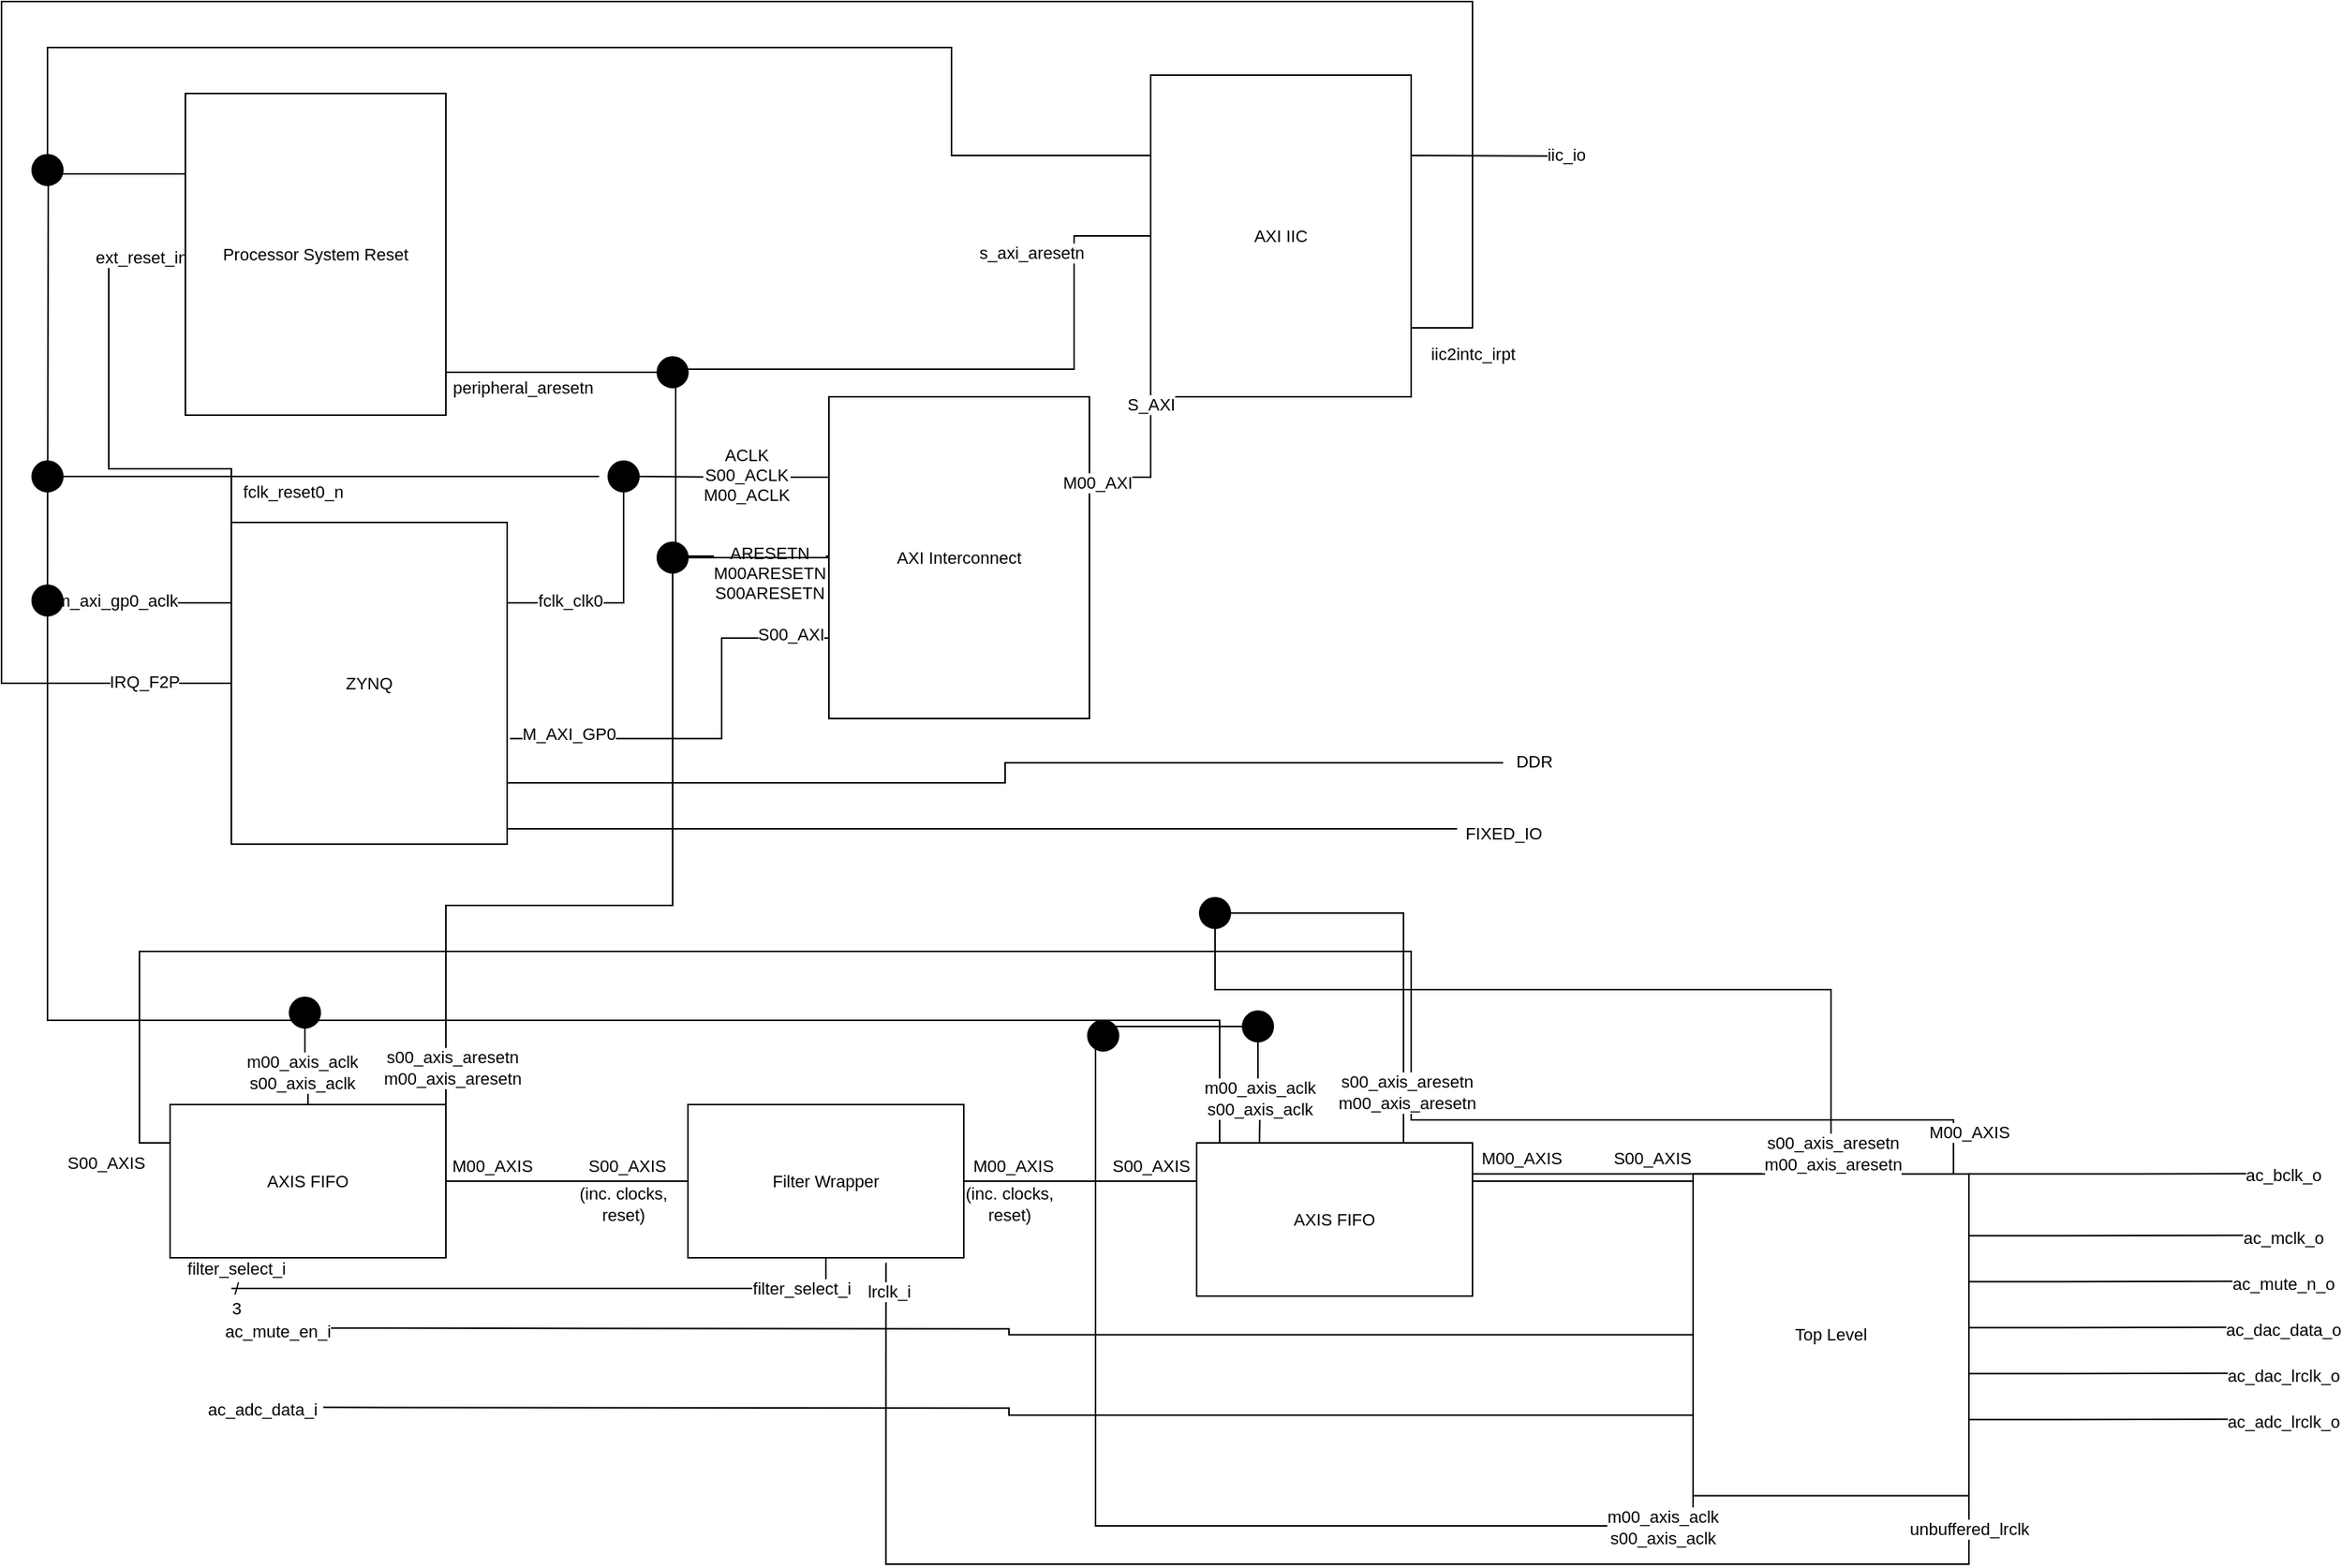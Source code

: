 <mxfile version="26.1.0">
  <diagram name="Page-1" id="bb5YoOR6-BmqvFo-CVhc">
    <mxGraphModel dx="2074" dy="2256" grid="1" gridSize="10" guides="1" tooltips="1" connect="1" arrows="1" fold="1" page="1" pageScale="1" pageWidth="850" pageHeight="1100" math="0" shadow="0">
      <root>
        <mxCell id="0" />
        <mxCell id="1" parent="0" />
        <mxCell id="jg0jJUl-sCJbRn0LK_OT-199" style="edgeStyle=orthogonalEdgeStyle;shape=connector;rounded=0;orthogonalLoop=1;jettySize=auto;html=1;exitX=0;exitY=0.25;exitDx=0;exitDy=0;entryX=0.25;entryY=0;entryDx=0;entryDy=0;strokeColor=default;align=center;verticalAlign=middle;fontFamily=Helvetica;fontSize=11;fontColor=default;labelBackgroundColor=default;startFill=0;endArrow=none;" parent="1" source="jg0jJUl-sCJbRn0LK_OT-194" target="jg0jJUl-sCJbRn0LK_OT-198" edge="1">
          <mxGeometry relative="1" as="geometry">
            <Array as="points">
              <mxPoint x="80" y="383" />
              <mxPoint x="80" y="655" />
              <mxPoint x="845" y="655" />
            </Array>
          </mxGeometry>
        </mxCell>
        <mxCell id="jg0jJUl-sCJbRn0LK_OT-206" value="m_axi_gp0_aclk" style="edgeLabel;html=1;align=center;verticalAlign=middle;resizable=0;points=[];fontFamily=Helvetica;fontSize=11;fontColor=default;labelBackgroundColor=default;" parent="jg0jJUl-sCJbRn0LK_OT-199" vertex="1" connectable="0">
          <mxGeometry x="-0.937" y="-3" relative="1" as="geometry">
            <mxPoint x="-24" y="1" as="offset" />
          </mxGeometry>
        </mxCell>
        <mxCell id="jg0jJUl-sCJbRn0LK_OT-210" style="edgeStyle=orthogonalEdgeStyle;shape=connector;rounded=0;orthogonalLoop=1;jettySize=auto;html=1;exitX=1;exitY=0.25;exitDx=0;exitDy=0;strokeColor=default;align=center;verticalAlign=middle;fontFamily=Helvetica;fontSize=11;fontColor=default;labelBackgroundColor=default;startFill=0;endArrow=none;entryX=0.5;entryY=1;entryDx=0;entryDy=0;" parent="1" source="jg0jJUl-sCJbRn0LK_OT-194" target="jg0jJUl-sCJbRn0LK_OT-211" edge="1">
          <mxGeometry relative="1" as="geometry">
            <mxPoint x="400" y="300" as="targetPoint" />
          </mxGeometry>
        </mxCell>
        <mxCell id="jg0jJUl-sCJbRn0LK_OT-214" value="fclk_clk0" style="edgeLabel;html=1;align=center;verticalAlign=middle;resizable=0;points=[];fontFamily=Helvetica;fontSize=11;fontColor=default;labelBackgroundColor=default;" parent="jg0jJUl-sCJbRn0LK_OT-210" vertex="1" connectable="0">
          <mxGeometry x="-0.765" y="-1" relative="1" as="geometry">
            <mxPoint x="23" y="-3" as="offset" />
          </mxGeometry>
        </mxCell>
        <mxCell id="jg0jJUl-sCJbRn0LK_OT-215" style="edgeStyle=orthogonalEdgeStyle;shape=connector;rounded=0;orthogonalLoop=1;jettySize=auto;html=1;exitX=1;exitY=0.5;exitDx=0;exitDy=0;entryX=0;entryY=0.5;entryDx=0;entryDy=0;strokeColor=default;align=center;verticalAlign=middle;fontFamily=Helvetica;fontSize=11;fontColor=default;labelBackgroundColor=default;startFill=0;endArrow=none;" parent="1" source="jg0jJUl-sCJbRn0LK_OT-217" target="jg0jJUl-sCJbRn0LK_OT-195" edge="1">
          <mxGeometry relative="1" as="geometry">
            <Array as="points">
              <mxPoint x="490" y="353" />
              <mxPoint x="590" y="352" />
            </Array>
          </mxGeometry>
        </mxCell>
        <mxCell id="jg0jJUl-sCJbRn0LK_OT-249" value="ARESETN&lt;div&gt;M00ARESETN&lt;/div&gt;&lt;div&gt;S00ARESETN&lt;/div&gt;" style="edgeLabel;html=1;align=center;verticalAlign=middle;resizable=0;points=[];fontFamily=Helvetica;fontSize=11;fontColor=default;labelBackgroundColor=default;" parent="jg0jJUl-sCJbRn0LK_OT-215" vertex="1" connectable="0">
          <mxGeometry x="0.733" y="-6" relative="1" as="geometry">
            <mxPoint x="-26" y="5" as="offset" />
          </mxGeometry>
        </mxCell>
        <mxCell id="jg0jJUl-sCJbRn0LK_OT-226" style="edgeStyle=orthogonalEdgeStyle;shape=connector;rounded=0;orthogonalLoop=1;jettySize=auto;html=1;exitX=1;exitY=0.75;exitDx=0;exitDy=0;strokeColor=default;align=center;verticalAlign=middle;fontFamily=Helvetica;fontSize=11;fontColor=default;labelBackgroundColor=default;startFill=0;endArrow=none;" parent="1" source="jg0jJUl-sCJbRn0LK_OT-194" edge="1">
          <mxGeometry relative="1" as="geometry">
            <mxPoint x="1030" y="486.857" as="targetPoint" />
            <Array as="points">
              <mxPoint x="380" y="500" />
              <mxPoint x="705" y="500" />
              <mxPoint x="705" y="487" />
            </Array>
          </mxGeometry>
        </mxCell>
        <mxCell id="jg0jJUl-sCJbRn0LK_OT-227" value="DDR" style="edgeLabel;html=1;align=center;verticalAlign=middle;resizable=0;points=[];fontFamily=Helvetica;fontSize=11;fontColor=default;labelBackgroundColor=default;" parent="jg0jJUl-sCJbRn0LK_OT-226" vertex="1" connectable="0">
          <mxGeometry x="0.953" y="1" relative="1" as="geometry">
            <mxPoint x="36" as="offset" />
          </mxGeometry>
        </mxCell>
        <mxCell id="jg0jJUl-sCJbRn0LK_OT-229" style="edgeStyle=orthogonalEdgeStyle;shape=connector;rounded=0;orthogonalLoop=1;jettySize=auto;html=1;exitX=1;exitY=1;exitDx=0;exitDy=0;strokeColor=default;align=center;verticalAlign=middle;fontFamily=Helvetica;fontSize=11;fontColor=default;labelBackgroundColor=default;startFill=0;endArrow=none;" parent="1" edge="1">
          <mxGeometry relative="1" as="geometry">
            <mxPoint x="1000" y="530" as="targetPoint" />
            <Array as="points">
              <mxPoint x="380" y="530" />
            </Array>
            <mxPoint x="380" y="540" as="sourcePoint" />
          </mxGeometry>
        </mxCell>
        <mxCell id="jg0jJUl-sCJbRn0LK_OT-230" value="FIXED_IO" style="edgeLabel;html=1;align=center;verticalAlign=middle;resizable=0;points=[];fontFamily=Helvetica;fontSize=11;fontColor=default;labelBackgroundColor=default;" parent="jg0jJUl-sCJbRn0LK_OT-229" vertex="1" connectable="0">
          <mxGeometry x="0.969" y="-3" relative="1" as="geometry">
            <mxPoint x="40" as="offset" />
          </mxGeometry>
        </mxCell>
        <mxCell id="jg0jJUl-sCJbRn0LK_OT-257" style="edgeStyle=orthogonalEdgeStyle;shape=connector;rounded=0;orthogonalLoop=1;jettySize=auto;html=1;exitX=0;exitY=0;exitDx=0;exitDy=0;entryX=0;entryY=0.5;entryDx=0;entryDy=0;strokeColor=default;align=center;verticalAlign=middle;fontFamily=Helvetica;fontSize=11;fontColor=default;labelBackgroundColor=default;startFill=0;endArrow=none;" parent="1" source="jg0jJUl-sCJbRn0LK_OT-194" target="jg0jJUl-sCJbRn0LK_OT-196" edge="1">
          <mxGeometry relative="1" as="geometry">
            <Array as="points">
              <mxPoint x="200" y="295" />
              <mxPoint x="120" y="295" />
              <mxPoint x="120" y="155" />
            </Array>
          </mxGeometry>
        </mxCell>
        <mxCell id="jg0jJUl-sCJbRn0LK_OT-258" value="ext_reset_in" style="edgeLabel;html=1;align=center;verticalAlign=middle;resizable=0;points=[];fontFamily=Helvetica;fontSize=11;fontColor=default;labelBackgroundColor=default;" parent="jg0jJUl-sCJbRn0LK_OT-257" vertex="1" connectable="0">
          <mxGeometry x="0.805" y="-2" relative="1" as="geometry">
            <mxPoint as="offset" />
          </mxGeometry>
        </mxCell>
        <mxCell id="jg0jJUl-sCJbRn0LK_OT-194" value="ZYNQ" style="whiteSpace=wrap;html=1;fontFamily=Helvetica;fontSize=11;fontColor=default;labelBackgroundColor=default;" parent="1" vertex="1">
          <mxGeometry x="200" y="330" width="180" height="210" as="geometry" />
        </mxCell>
        <mxCell id="jg0jJUl-sCJbRn0LK_OT-201" style="edgeStyle=orthogonalEdgeStyle;shape=connector;rounded=0;orthogonalLoop=1;jettySize=auto;html=1;strokeColor=default;align=center;verticalAlign=middle;fontFamily=Helvetica;fontSize=11;fontColor=default;labelBackgroundColor=default;startFill=0;endArrow=none;" parent="1" edge="1">
          <mxGeometry relative="1" as="geometry">
            <mxPoint x="80" y="380" as="targetPoint" />
            <mxPoint x="440" y="300" as="sourcePoint" />
            <Array as="points">
              <mxPoint x="400" y="300" />
              <mxPoint x="80" y="300" />
            </Array>
          </mxGeometry>
        </mxCell>
        <mxCell id="jg0jJUl-sCJbRn0LK_OT-259" value="fclk_reset0_n" style="edgeLabel;html=1;align=center;verticalAlign=middle;resizable=0;points=[];fontFamily=Helvetica;fontSize=11;fontColor=default;labelBackgroundColor=default;" parent="jg0jJUl-sCJbRn0LK_OT-201" vertex="1" connectable="0">
          <mxGeometry x="0.077" y="7" relative="1" as="geometry">
            <mxPoint x="37" y="3" as="offset" />
          </mxGeometry>
        </mxCell>
        <mxCell id="jg0jJUl-sCJbRn0LK_OT-260" value="" style="edgeStyle=orthogonalEdgeStyle;shape=connector;rounded=0;orthogonalLoop=1;jettySize=auto;html=1;strokeColor=default;align=center;verticalAlign=middle;fontFamily=Helvetica;fontSize=11;fontColor=default;labelBackgroundColor=default;startFill=0;endArrow=none;" parent="1" source="jg0jJUl-sCJbRn0LK_OT-195" target="jg0jJUl-sCJbRn0LK_OT-217" edge="1">
          <mxGeometry relative="1" as="geometry" />
        </mxCell>
        <mxCell id="jg0jJUl-sCJbRn0LK_OT-195" value="AXI Interconnect" style="whiteSpace=wrap;html=1;fontFamily=Helvetica;fontSize=11;fontColor=default;labelBackgroundColor=default;" parent="1" vertex="1">
          <mxGeometry x="590" y="248" width="170" height="210" as="geometry" />
        </mxCell>
        <mxCell id="jg0jJUl-sCJbRn0LK_OT-200" style="edgeStyle=orthogonalEdgeStyle;shape=connector;rounded=0;orthogonalLoop=1;jettySize=auto;html=1;exitX=0;exitY=0.25;exitDx=0;exitDy=0;strokeColor=default;align=center;verticalAlign=middle;fontFamily=Helvetica;fontSize=11;fontColor=default;labelBackgroundColor=default;startFill=0;endArrow=none;" parent="1" source="jg0jJUl-sCJbRn0LK_OT-196" edge="1">
          <mxGeometry relative="1" as="geometry">
            <mxPoint x="80" y="380" as="targetPoint" />
          </mxGeometry>
        </mxCell>
        <mxCell id="jg0jJUl-sCJbRn0LK_OT-255" style="edgeStyle=orthogonalEdgeStyle;shape=connector;rounded=0;orthogonalLoop=1;jettySize=auto;html=1;exitX=1;exitY=1;exitDx=0;exitDy=0;entryX=0;entryY=0.5;entryDx=0;entryDy=0;strokeColor=default;align=center;verticalAlign=middle;fontFamily=Helvetica;fontSize=11;fontColor=default;labelBackgroundColor=default;startFill=0;endArrow=none;" parent="1" source="jg0jJUl-sCJbRn0LK_OT-196" target="jg0jJUl-sCJbRn0LK_OT-254" edge="1">
          <mxGeometry relative="1" as="geometry">
            <Array as="points">
              <mxPoint x="310" y="232" />
            </Array>
          </mxGeometry>
        </mxCell>
        <mxCell id="jg0jJUl-sCJbRn0LK_OT-256" value="peripheral_aresetn" style="edgeLabel;html=1;align=center;verticalAlign=middle;resizable=0;points=[];fontFamily=Helvetica;fontSize=11;fontColor=default;labelBackgroundColor=default;" parent="jg0jJUl-sCJbRn0LK_OT-255" vertex="1" connectable="0">
          <mxGeometry x="-0.42" y="-1" relative="1" as="geometry">
            <mxPoint x="72" y="9" as="offset" />
          </mxGeometry>
        </mxCell>
        <mxCell id="jg0jJUl-sCJbRn0LK_OT-196" value="Processor System Reset" style="whiteSpace=wrap;html=1;fontFamily=Helvetica;fontSize=11;fontColor=default;labelBackgroundColor=default;" parent="1" vertex="1">
          <mxGeometry x="170" y="50" width="170" height="210" as="geometry" />
        </mxCell>
        <mxCell id="jg0jJUl-sCJbRn0LK_OT-202" style="edgeStyle=orthogonalEdgeStyle;shape=connector;rounded=0;orthogonalLoop=1;jettySize=auto;html=1;exitX=0;exitY=0.25;exitDx=0;exitDy=0;strokeColor=default;align=center;verticalAlign=middle;fontFamily=Helvetica;fontSize=11;fontColor=default;labelBackgroundColor=default;startFill=0;endArrow=none;" parent="1" source="jg0jJUl-sCJbRn0LK_OT-197" edge="1">
          <mxGeometry relative="1" as="geometry">
            <mxPoint x="80" y="100" as="targetPoint" />
            <Array as="points">
              <mxPoint x="670" y="20" />
              <mxPoint x="80" y="20" />
            </Array>
          </mxGeometry>
        </mxCell>
        <mxCell id="jg0jJUl-sCJbRn0LK_OT-207" style="edgeStyle=orthogonalEdgeStyle;shape=connector;rounded=0;orthogonalLoop=1;jettySize=auto;html=1;exitX=1;exitY=0.25;exitDx=0;exitDy=0;entryX=0;entryY=0.5;entryDx=0;entryDy=0;strokeColor=default;align=center;verticalAlign=middle;fontFamily=Helvetica;fontSize=11;fontColor=default;labelBackgroundColor=default;startFill=0;endArrow=none;" parent="1" source="jg0jJUl-sCJbRn0LK_OT-197" target="jg0jJUl-sCJbRn0LK_OT-194" edge="1">
          <mxGeometry relative="1" as="geometry">
            <Array as="points">
              <mxPoint x="970" y="203" />
              <mxPoint x="1010" y="203" />
              <mxPoint x="1010" y="-10" />
              <mxPoint x="50" y="-10" />
              <mxPoint x="50" y="435" />
            </Array>
          </mxGeometry>
        </mxCell>
        <mxCell id="jg0jJUl-sCJbRn0LK_OT-208" value="iic2intc_irpt" style="edgeLabel;html=1;align=center;verticalAlign=middle;resizable=0;points=[];fontFamily=Helvetica;fontSize=11;fontColor=default;labelBackgroundColor=default;" parent="jg0jJUl-sCJbRn0LK_OT-207" vertex="1" connectable="0">
          <mxGeometry x="-0.96" y="-1" relative="1" as="geometry">
            <mxPoint x="41" y="91" as="offset" />
          </mxGeometry>
        </mxCell>
        <mxCell id="jg0jJUl-sCJbRn0LK_OT-209" value="IRQ_F2P" style="edgeLabel;html=1;align=center;verticalAlign=middle;resizable=0;points=[];fontFamily=Helvetica;fontSize=11;fontColor=default;labelBackgroundColor=default;" parent="jg0jJUl-sCJbRn0LK_OT-207" vertex="1" connectable="0">
          <mxGeometry x="0.939" y="1" relative="1" as="geometry">
            <mxPoint x="1" as="offset" />
          </mxGeometry>
        </mxCell>
        <mxCell id="jg0jJUl-sCJbRn0LK_OT-216" style="edgeStyle=orthogonalEdgeStyle;shape=connector;rounded=0;orthogonalLoop=1;jettySize=auto;html=1;exitX=0;exitY=0.5;exitDx=0;exitDy=0;strokeColor=default;align=center;verticalAlign=middle;fontFamily=Helvetica;fontSize=11;fontColor=default;labelBackgroundColor=default;startFill=0;endArrow=none;" parent="1" source="jg0jJUl-sCJbRn0LK_OT-197" edge="1">
          <mxGeometry relative="1" as="geometry">
            <mxPoint x="490" y="350" as="targetPoint" />
            <Array as="points">
              <mxPoint x="750" y="230" />
              <mxPoint x="490" y="230" />
            </Array>
          </mxGeometry>
        </mxCell>
        <mxCell id="jg0jJUl-sCJbRn0LK_OT-219" value="s_axi_aresetn" style="edgeLabel;html=1;align=center;verticalAlign=middle;resizable=0;points=[];fontFamily=Helvetica;fontSize=11;fontColor=default;labelBackgroundColor=default;" parent="jg0jJUl-sCJbRn0LK_OT-216" vertex="1" connectable="0">
          <mxGeometry x="-0.765" relative="1" as="geometry">
            <mxPoint x="-28" as="offset" />
          </mxGeometry>
        </mxCell>
        <mxCell id="jg0jJUl-sCJbRn0LK_OT-223" style="edgeStyle=orthogonalEdgeStyle;shape=connector;rounded=0;orthogonalLoop=1;jettySize=auto;html=1;exitX=1;exitY=0.25;exitDx=0;exitDy=0;strokeColor=default;align=center;verticalAlign=middle;fontFamily=Helvetica;fontSize=11;fontColor=default;labelBackgroundColor=default;startFill=0;endArrow=none;" parent="1" source="jg0jJUl-sCJbRn0LK_OT-197" edge="1">
          <mxGeometry relative="1" as="geometry">
            <mxPoint x="1080" y="91" as="targetPoint" />
            <Array as="points">
              <mxPoint x="1080" y="90" />
            </Array>
          </mxGeometry>
        </mxCell>
        <mxCell id="jg0jJUl-sCJbRn0LK_OT-224" value="iic_io" style="edgeLabel;html=1;align=center;verticalAlign=middle;resizable=0;points=[];fontFamily=Helvetica;fontSize=11;fontColor=default;labelBackgroundColor=default;" parent="jg0jJUl-sCJbRn0LK_OT-223" vertex="1" connectable="0">
          <mxGeometry x="0.665" y="-3" relative="1" as="geometry">
            <mxPoint x="9" y="-4" as="offset" />
          </mxGeometry>
        </mxCell>
        <mxCell id="jg0jJUl-sCJbRn0LK_OT-197" value="AXI IIC" style="whiteSpace=wrap;html=1;fontFamily=Helvetica;fontSize=11;fontColor=default;labelBackgroundColor=default;" parent="1" vertex="1">
          <mxGeometry x="800" y="38" width="170" height="210" as="geometry" />
        </mxCell>
        <mxCell id="jg0jJUl-sCJbRn0LK_OT-231" style="edgeStyle=orthogonalEdgeStyle;shape=connector;rounded=0;orthogonalLoop=1;jettySize=auto;html=1;exitX=1;exitY=0;exitDx=0;exitDy=0;strokeColor=default;align=center;verticalAlign=middle;fontFamily=Helvetica;fontSize=11;fontColor=default;labelBackgroundColor=default;startFill=0;endArrow=none;" parent="1" source="jg0jJUl-sCJbRn0LK_OT-198" edge="1">
          <mxGeometry relative="1" as="geometry">
            <mxPoint x="1554" y="755.004" as="targetPoint" />
            <Array as="points">
              <mxPoint x="1394" y="755.29" />
              <mxPoint x="1394" y="755.29" />
            </Array>
          </mxGeometry>
        </mxCell>
        <mxCell id="jg0jJUl-sCJbRn0LK_OT-232" value="ac_bclk_o" style="edgeLabel;html=1;align=center;verticalAlign=middle;resizable=0;points=[];fontFamily=Helvetica;fontSize=11;fontColor=default;labelBackgroundColor=default;" parent="jg0jJUl-sCJbRn0LK_OT-231" vertex="1" connectable="0">
          <mxGeometry x="0.86" y="-1" relative="1" as="geometry">
            <mxPoint as="offset" />
          </mxGeometry>
        </mxCell>
        <mxCell id="jg0jJUl-sCJbRn0LK_OT-244" style="edgeStyle=orthogonalEdgeStyle;shape=connector;rounded=0;orthogonalLoop=1;jettySize=auto;html=1;exitX=0;exitY=0.5;exitDx=0;exitDy=0;strokeColor=default;align=center;verticalAlign=middle;fontFamily=Helvetica;fontSize=11;fontColor=default;labelBackgroundColor=default;startFill=0;endArrow=none;" parent="1" source="jg0jJUl-sCJbRn0LK_OT-198" edge="1">
          <mxGeometry relative="1" as="geometry">
            <mxPoint x="260" y="855.878" as="targetPoint" />
          </mxGeometry>
        </mxCell>
        <mxCell id="jg0jJUl-sCJbRn0LK_OT-245" value="ac_mute_en_i" style="edgeLabel;html=1;align=center;verticalAlign=middle;resizable=0;points=[];fontFamily=Helvetica;fontSize=11;fontColor=default;labelBackgroundColor=default;" parent="jg0jJUl-sCJbRn0LK_OT-244" vertex="1" connectable="0">
          <mxGeometry x="0.93" y="2" relative="1" as="geometry">
            <mxPoint x="-62" as="offset" />
          </mxGeometry>
        </mxCell>
        <mxCell id="jg0jJUl-sCJbRn0LK_OT-246" style="edgeStyle=orthogonalEdgeStyle;shape=connector;rounded=0;orthogonalLoop=1;jettySize=auto;html=1;exitX=0;exitY=0.75;exitDx=0;exitDy=0;strokeColor=default;align=center;verticalAlign=middle;fontFamily=Helvetica;fontSize=11;fontColor=default;labelBackgroundColor=default;startFill=0;endArrow=none;" parent="1" source="jg0jJUl-sCJbRn0LK_OT-198" edge="1">
          <mxGeometry relative="1" as="geometry">
            <mxPoint x="260" y="907.643" as="targetPoint" />
          </mxGeometry>
        </mxCell>
        <mxCell id="jg0jJUl-sCJbRn0LK_OT-248" value="ac_adc_data_i" style="edgeLabel;html=1;align=center;verticalAlign=middle;resizable=0;points=[];fontFamily=Helvetica;fontSize=11;fontColor=default;labelBackgroundColor=default;" parent="jg0jJUl-sCJbRn0LK_OT-246" vertex="1" connectable="0">
          <mxGeometry x="0.898" y="1" relative="1" as="geometry">
            <mxPoint x="-86" as="offset" />
          </mxGeometry>
        </mxCell>
        <mxCell id="jg0jJUl-sCJbRn0LK_OT-279" style="edgeStyle=orthogonalEdgeStyle;shape=connector;rounded=0;orthogonalLoop=1;jettySize=auto;html=1;entryX=0;entryY=0.25;entryDx=0;entryDy=0;strokeColor=default;align=center;verticalAlign=middle;fontFamily=Helvetica;fontSize=11;fontColor=default;labelBackgroundColor=default;startFill=0;endArrow=none;exitX=0.944;exitY=0.006;exitDx=0;exitDy=0;exitPerimeter=0;" parent="1" source="jg0jJUl-sCJbRn0LK_OT-198" target="jg0jJUl-sCJbRn0LK_OT-261" edge="1">
          <mxGeometry relative="1" as="geometry">
            <mxPoint x="1010" y="710" as="sourcePoint" />
            <Array as="points">
              <mxPoint x="1324" y="720" />
              <mxPoint x="970" y="720" />
              <mxPoint x="970" y="610" />
              <mxPoint x="140" y="610" />
              <mxPoint x="140" y="735" />
            </Array>
          </mxGeometry>
        </mxCell>
        <mxCell id="jg0jJUl-sCJbRn0LK_OT-280" value="M00_AXIS" style="edgeLabel;html=1;align=center;verticalAlign=middle;resizable=0;points=[];fontFamily=Helvetica;fontSize=11;fontColor=default;labelBackgroundColor=default;" parent="jg0jJUl-sCJbRn0LK_OT-279" vertex="1" connectable="0">
          <mxGeometry x="-0.957" y="-2" relative="1" as="geometry">
            <mxPoint x="8" y="3" as="offset" />
          </mxGeometry>
        </mxCell>
        <mxCell id="jg0jJUl-sCJbRn0LK_OT-281" value="S00_AXIS" style="edgeLabel;html=1;align=center;verticalAlign=middle;resizable=0;points=[];fontFamily=Helvetica;fontSize=11;fontColor=default;labelBackgroundColor=default;" parent="jg0jJUl-sCJbRn0LK_OT-279" vertex="1" connectable="0">
          <mxGeometry x="0.969" y="1" relative="1" as="geometry">
            <mxPoint x="-23" y="16" as="offset" />
          </mxGeometry>
        </mxCell>
        <mxCell id="jg0jJUl-sCJbRn0LK_OT-288" style="edgeStyle=orthogonalEdgeStyle;shape=connector;rounded=0;orthogonalLoop=1;jettySize=auto;html=1;exitX=0;exitY=1;exitDx=0;exitDy=0;entryX=0;entryY=0.5;entryDx=0;entryDy=0;strokeColor=default;align=center;verticalAlign=middle;fontFamily=Helvetica;fontSize=11;fontColor=default;labelBackgroundColor=default;startFill=0;endArrow=none;" parent="1" source="jg0jJUl-sCJbRn0LK_OT-289" target="jg0jJUl-sCJbRn0LK_OT-270" edge="1">
          <mxGeometry relative="1" as="geometry">
            <Array as="points">
              <mxPoint x="764" y="659" />
            </Array>
          </mxGeometry>
        </mxCell>
        <mxCell id="jg0jJUl-sCJbRn0LK_OT-198" value="Top Level" style="whiteSpace=wrap;html=1;fontFamily=Helvetica;fontSize=11;fontColor=default;labelBackgroundColor=default;" parent="1" vertex="1">
          <mxGeometry x="1154" y="755.29" width="180" height="210" as="geometry" />
        </mxCell>
        <mxCell id="jg0jJUl-sCJbRn0LK_OT-203" value="" style="ellipse;whiteSpace=wrap;html=1;fontFamily=Helvetica;fontSize=11;fontColor=default;labelBackgroundColor=default;fillColor=#000000;" parent="1" vertex="1">
          <mxGeometry x="70" y="90" width="20" height="20" as="geometry" />
        </mxCell>
        <mxCell id="jg0jJUl-sCJbRn0LK_OT-204" value="" style="ellipse;whiteSpace=wrap;html=1;fontFamily=Helvetica;fontSize=11;fontColor=default;labelBackgroundColor=default;fillColor=#000000;" parent="1" vertex="1">
          <mxGeometry x="70" y="290" width="20" height="20" as="geometry" />
        </mxCell>
        <mxCell id="jg0jJUl-sCJbRn0LK_OT-205" value="" style="ellipse;whiteSpace=wrap;html=1;fontFamily=Helvetica;fontSize=11;fontColor=default;labelBackgroundColor=default;fillColor=#000000;" parent="1" vertex="1">
          <mxGeometry x="70" y="371" width="20" height="20" as="geometry" />
        </mxCell>
        <mxCell id="jg0jJUl-sCJbRn0LK_OT-212" value="" style="edgeStyle=orthogonalEdgeStyle;shape=connector;rounded=0;orthogonalLoop=1;jettySize=auto;html=1;exitX=0;exitY=0.25;exitDx=0;exitDy=0;strokeColor=default;align=center;verticalAlign=middle;fontFamily=Helvetica;fontSize=11;fontColor=default;labelBackgroundColor=default;startFill=0;endArrow=none;" parent="1" source="jg0jJUl-sCJbRn0LK_OT-195" target="jg0jJUl-sCJbRn0LK_OT-211" edge="1">
          <mxGeometry relative="1" as="geometry">
            <mxPoint x="80" y="380" as="targetPoint" />
            <mxPoint x="450" y="163" as="sourcePoint" />
            <Array as="points" />
          </mxGeometry>
        </mxCell>
        <mxCell id="jg0jJUl-sCJbRn0LK_OT-250" value="ACLK&lt;div&gt;S00_ACLK&lt;/div&gt;&lt;div&gt;M00_ACLK&lt;/div&gt;" style="edgeLabel;html=1;align=center;verticalAlign=middle;resizable=0;points=[];fontFamily=Helvetica;fontSize=11;fontColor=default;labelBackgroundColor=default;" parent="jg0jJUl-sCJbRn0LK_OT-212" vertex="1" connectable="0">
          <mxGeometry x="-0.131" y="-2" relative="1" as="geometry">
            <mxPoint as="offset" />
          </mxGeometry>
        </mxCell>
        <mxCell id="jg0jJUl-sCJbRn0LK_OT-211" value="" style="ellipse;whiteSpace=wrap;html=1;fontFamily=Helvetica;fontSize=11;fontColor=default;labelBackgroundColor=default;fillColor=#000000;" parent="1" vertex="1">
          <mxGeometry x="446" y="290" width="20" height="20" as="geometry" />
        </mxCell>
        <mxCell id="jg0jJUl-sCJbRn0LK_OT-282" style="edgeStyle=orthogonalEdgeStyle;shape=connector;rounded=0;orthogonalLoop=1;jettySize=auto;html=1;exitX=0.5;exitY=1;exitDx=0;exitDy=0;entryX=1;entryY=0;entryDx=0;entryDy=0;strokeColor=default;align=center;verticalAlign=middle;fontFamily=Helvetica;fontSize=11;fontColor=default;labelBackgroundColor=default;startFill=0;endArrow=none;" parent="1" source="jg0jJUl-sCJbRn0LK_OT-217" target="jg0jJUl-sCJbRn0LK_OT-261" edge="1">
          <mxGeometry relative="1" as="geometry">
            <Array as="points">
              <mxPoint x="488" y="580" />
              <mxPoint x="340" y="580" />
            </Array>
          </mxGeometry>
        </mxCell>
        <mxCell id="jg0jJUl-sCJbRn0LK_OT-286" value="s00_axis_aresetn&lt;br&gt;m00_axis_aresetn" style="edgeLabel;html=1;align=center;verticalAlign=middle;resizable=0;points=[];fontFamily=Helvetica;fontSize=11;fontColor=default;labelBackgroundColor=default;" parent="jg0jJUl-sCJbRn0LK_OT-282" vertex="1" connectable="0">
          <mxGeometry x="0.901" y="4" relative="1" as="geometry">
            <mxPoint as="offset" />
          </mxGeometry>
        </mxCell>
        <mxCell id="jg0jJUl-sCJbRn0LK_OT-217" value="" style="ellipse;whiteSpace=wrap;html=1;fontFamily=Helvetica;fontSize=11;fontColor=default;labelBackgroundColor=default;fillColor=#000000;" parent="1" vertex="1">
          <mxGeometry x="478" y="343" width="20" height="20" as="geometry" />
        </mxCell>
        <mxCell id="jg0jJUl-sCJbRn0LK_OT-220" style="edgeStyle=orthogonalEdgeStyle;shape=connector;rounded=0;orthogonalLoop=1;jettySize=auto;html=1;exitX=0;exitY=1;exitDx=0;exitDy=0;entryX=1;entryY=0.25;entryDx=0;entryDy=0;strokeColor=default;align=center;verticalAlign=middle;fontFamily=Helvetica;fontSize=11;fontColor=default;labelBackgroundColor=default;startFill=0;endArrow=none;" parent="1" source="jg0jJUl-sCJbRn0LK_OT-197" target="jg0jJUl-sCJbRn0LK_OT-195" edge="1">
          <mxGeometry relative="1" as="geometry" />
        </mxCell>
        <mxCell id="jg0jJUl-sCJbRn0LK_OT-221" value="M00_AXI" style="edgeLabel;html=1;align=center;verticalAlign=middle;resizable=0;points=[];fontFamily=Helvetica;fontSize=11;fontColor=default;labelBackgroundColor=default;" parent="jg0jJUl-sCJbRn0LK_OT-220" vertex="1" connectable="0">
          <mxGeometry x="0.902" y="3" relative="1" as="geometry">
            <mxPoint as="offset" />
          </mxGeometry>
        </mxCell>
        <mxCell id="jg0jJUl-sCJbRn0LK_OT-222" value="S_AXI" style="edgeLabel;html=1;align=center;verticalAlign=middle;resizable=0;points=[];fontFamily=Helvetica;fontSize=11;fontColor=default;labelBackgroundColor=default;" parent="jg0jJUl-sCJbRn0LK_OT-220" vertex="1" connectable="0">
          <mxGeometry x="-0.904" relative="1" as="geometry">
            <mxPoint as="offset" />
          </mxGeometry>
        </mxCell>
        <mxCell id="jg0jJUl-sCJbRn0LK_OT-233" style="edgeStyle=orthogonalEdgeStyle;shape=connector;rounded=0;orthogonalLoop=1;jettySize=auto;html=1;exitX=1;exitY=0;exitDx=0;exitDy=0;strokeColor=default;align=center;verticalAlign=middle;fontFamily=Helvetica;fontSize=11;fontColor=default;labelBackgroundColor=default;startFill=0;endArrow=none;" parent="1" edge="1">
          <mxGeometry relative="1" as="geometry">
            <mxPoint x="1554" y="795.294" as="targetPoint" />
            <mxPoint x="1334" y="795.58" as="sourcePoint" />
            <Array as="points">
              <mxPoint x="1394" y="795.58" />
              <mxPoint x="1394" y="795.58" />
            </Array>
          </mxGeometry>
        </mxCell>
        <mxCell id="jg0jJUl-sCJbRn0LK_OT-234" value="ac_mclk_o" style="edgeLabel;html=1;align=center;verticalAlign=middle;resizable=0;points=[];fontFamily=Helvetica;fontSize=11;fontColor=default;labelBackgroundColor=default;" parent="jg0jJUl-sCJbRn0LK_OT-233" vertex="1" connectable="0">
          <mxGeometry x="0.86" y="-1" relative="1" as="geometry">
            <mxPoint as="offset" />
          </mxGeometry>
        </mxCell>
        <mxCell id="jg0jJUl-sCJbRn0LK_OT-235" style="edgeStyle=orthogonalEdgeStyle;shape=connector;rounded=0;orthogonalLoop=1;jettySize=auto;html=1;exitX=1;exitY=0;exitDx=0;exitDy=0;strokeColor=default;align=center;verticalAlign=middle;fontFamily=Helvetica;fontSize=11;fontColor=default;labelBackgroundColor=default;startFill=0;endArrow=none;" parent="1" edge="1">
          <mxGeometry relative="1" as="geometry">
            <mxPoint x="1554" y="825.294" as="targetPoint" />
            <mxPoint x="1334" y="825.58" as="sourcePoint" />
            <Array as="points">
              <mxPoint x="1394" y="825.58" />
              <mxPoint x="1394" y="825.58" />
            </Array>
          </mxGeometry>
        </mxCell>
        <mxCell id="jg0jJUl-sCJbRn0LK_OT-236" value="ac_mute_n_o" style="edgeLabel;html=1;align=center;verticalAlign=middle;resizable=0;points=[];fontFamily=Helvetica;fontSize=11;fontColor=default;labelBackgroundColor=default;" parent="jg0jJUl-sCJbRn0LK_OT-235" vertex="1" connectable="0">
          <mxGeometry x="0.86" y="-1" relative="1" as="geometry">
            <mxPoint as="offset" />
          </mxGeometry>
        </mxCell>
        <mxCell id="jg0jJUl-sCJbRn0LK_OT-237" style="edgeStyle=orthogonalEdgeStyle;shape=connector;rounded=0;orthogonalLoop=1;jettySize=auto;html=1;exitX=1;exitY=0;exitDx=0;exitDy=0;strokeColor=default;align=center;verticalAlign=middle;fontFamily=Helvetica;fontSize=11;fontColor=default;labelBackgroundColor=default;startFill=0;endArrow=none;" parent="1" edge="1">
          <mxGeometry relative="1" as="geometry">
            <mxPoint x="1554" y="855.294" as="targetPoint" />
            <mxPoint x="1334" y="855.58" as="sourcePoint" />
            <Array as="points">
              <mxPoint x="1394" y="855.58" />
              <mxPoint x="1394" y="855.58" />
            </Array>
          </mxGeometry>
        </mxCell>
        <mxCell id="jg0jJUl-sCJbRn0LK_OT-238" value="ac_dac_data_o" style="edgeLabel;html=1;align=center;verticalAlign=middle;resizable=0;points=[];fontFamily=Helvetica;fontSize=11;fontColor=default;labelBackgroundColor=default;" parent="jg0jJUl-sCJbRn0LK_OT-237" vertex="1" connectable="0">
          <mxGeometry x="0.86" y="-1" relative="1" as="geometry">
            <mxPoint as="offset" />
          </mxGeometry>
        </mxCell>
        <mxCell id="jg0jJUl-sCJbRn0LK_OT-239" style="edgeStyle=orthogonalEdgeStyle;shape=connector;rounded=0;orthogonalLoop=1;jettySize=auto;html=1;exitX=1;exitY=0;exitDx=0;exitDy=0;strokeColor=default;align=center;verticalAlign=middle;fontFamily=Helvetica;fontSize=11;fontColor=default;labelBackgroundColor=default;startFill=0;endArrow=none;" parent="1" edge="1">
          <mxGeometry relative="1" as="geometry">
            <mxPoint x="1554" y="885.294" as="targetPoint" />
            <mxPoint x="1334" y="885.58" as="sourcePoint" />
            <Array as="points">
              <mxPoint x="1394" y="885.58" />
              <mxPoint x="1394" y="885.58" />
            </Array>
          </mxGeometry>
        </mxCell>
        <mxCell id="jg0jJUl-sCJbRn0LK_OT-240" value="ac_dac_lrclk_o" style="edgeLabel;html=1;align=center;verticalAlign=middle;resizable=0;points=[];fontFamily=Helvetica;fontSize=11;fontColor=default;labelBackgroundColor=default;" parent="jg0jJUl-sCJbRn0LK_OT-239" vertex="1" connectable="0">
          <mxGeometry x="0.86" y="-1" relative="1" as="geometry">
            <mxPoint as="offset" />
          </mxGeometry>
        </mxCell>
        <mxCell id="jg0jJUl-sCJbRn0LK_OT-242" style="edgeStyle=orthogonalEdgeStyle;shape=connector;rounded=0;orthogonalLoop=1;jettySize=auto;html=1;exitX=1;exitY=0;exitDx=0;exitDy=0;strokeColor=default;align=center;verticalAlign=middle;fontFamily=Helvetica;fontSize=11;fontColor=default;labelBackgroundColor=default;startFill=0;endArrow=none;" parent="1" edge="1">
          <mxGeometry relative="1" as="geometry">
            <mxPoint x="1554" y="915.294" as="targetPoint" />
            <mxPoint x="1334" y="915.58" as="sourcePoint" />
            <Array as="points">
              <mxPoint x="1394" y="915.58" />
              <mxPoint x="1394" y="915.58" />
            </Array>
          </mxGeometry>
        </mxCell>
        <mxCell id="jg0jJUl-sCJbRn0LK_OT-243" value="ac_adc_lrclk_o" style="edgeLabel;html=1;align=center;verticalAlign=middle;resizable=0;points=[];fontFamily=Helvetica;fontSize=11;fontColor=default;labelBackgroundColor=default;" parent="jg0jJUl-sCJbRn0LK_OT-242" vertex="1" connectable="0">
          <mxGeometry x="0.86" y="-1" relative="1" as="geometry">
            <mxPoint as="offset" />
          </mxGeometry>
        </mxCell>
        <mxCell id="jg0jJUl-sCJbRn0LK_OT-251" style="edgeStyle=orthogonalEdgeStyle;shape=connector;rounded=0;orthogonalLoop=1;jettySize=auto;html=1;exitX=0;exitY=0.75;exitDx=0;exitDy=0;entryX=1.01;entryY=0.672;entryDx=0;entryDy=0;entryPerimeter=0;strokeColor=default;align=center;verticalAlign=middle;fontFamily=Helvetica;fontSize=11;fontColor=default;labelBackgroundColor=default;startFill=0;endArrow=none;" parent="1" source="jg0jJUl-sCJbRn0LK_OT-195" target="jg0jJUl-sCJbRn0LK_OT-194" edge="1">
          <mxGeometry relative="1" as="geometry">
            <Array as="points">
              <mxPoint x="520" y="405" />
              <mxPoint x="520" y="471" />
            </Array>
          </mxGeometry>
        </mxCell>
        <mxCell id="jg0jJUl-sCJbRn0LK_OT-252" value="S00_AXI" style="edgeLabel;html=1;align=center;verticalAlign=middle;resizable=0;points=[];fontFamily=Helvetica;fontSize=11;fontColor=default;labelBackgroundColor=default;" parent="jg0jJUl-sCJbRn0LK_OT-251" vertex="1" connectable="0">
          <mxGeometry x="-0.814" y="-3" relative="1" as="geometry">
            <mxPoint as="offset" />
          </mxGeometry>
        </mxCell>
        <mxCell id="jg0jJUl-sCJbRn0LK_OT-253" value="M_AXI_GP0" style="edgeLabel;html=1;align=center;verticalAlign=middle;resizable=0;points=[];fontFamily=Helvetica;fontSize=11;fontColor=default;labelBackgroundColor=default;" parent="jg0jJUl-sCJbRn0LK_OT-251" vertex="1" connectable="0">
          <mxGeometry x="0.875" y="-3" relative="1" as="geometry">
            <mxPoint x="21" as="offset" />
          </mxGeometry>
        </mxCell>
        <mxCell id="jg0jJUl-sCJbRn0LK_OT-254" value="" style="ellipse;whiteSpace=wrap;html=1;fontFamily=Helvetica;fontSize=11;fontColor=default;labelBackgroundColor=default;fillColor=#000000;" parent="1" vertex="1">
          <mxGeometry x="478" y="222" width="20" height="20" as="geometry" />
        </mxCell>
        <mxCell id="jg0jJUl-sCJbRn0LK_OT-274" style="edgeStyle=orthogonalEdgeStyle;shape=connector;rounded=0;orthogonalLoop=1;jettySize=auto;html=1;exitX=1;exitY=0.5;exitDx=0;exitDy=0;entryX=0;entryY=0.25;entryDx=0;entryDy=0;strokeColor=default;align=center;verticalAlign=middle;fontFamily=Helvetica;fontSize=11;fontColor=default;labelBackgroundColor=default;startFill=0;endArrow=none;" parent="1" source="jg0jJUl-sCJbRn0LK_OT-261" target="jg0jJUl-sCJbRn0LK_OT-262" edge="1">
          <mxGeometry relative="1" as="geometry">
            <Array as="points">
              <mxPoint x="476" y="760" />
            </Array>
          </mxGeometry>
        </mxCell>
        <mxCell id="jg0jJUl-sCJbRn0LK_OT-278" value="M00_AXIS" style="edgeLabel;html=1;align=center;verticalAlign=middle;resizable=0;points=[];fontFamily=Helvetica;fontSize=11;fontColor=default;labelBackgroundColor=default;" parent="jg0jJUl-sCJbRn0LK_OT-274" vertex="1" connectable="0">
          <mxGeometry x="0.076" y="5" relative="1" as="geometry">
            <mxPoint x="-234" y="-5" as="offset" />
          </mxGeometry>
        </mxCell>
        <mxCell id="0WgseaNa4ZPk97QJFGpV-1" value="S00_AXIS" style="edgeLabel;html=1;align=center;verticalAlign=middle;resizable=0;points=[];" vertex="1" connectable="0" parent="jg0jJUl-sCJbRn0LK_OT-274">
          <mxGeometry x="0.22" y="-1" relative="1" as="geometry">
            <mxPoint x="161" y="-11" as="offset" />
          </mxGeometry>
        </mxCell>
        <mxCell id="jg0jJUl-sCJbRn0LK_OT-261" value="AXIS FIFO" style="whiteSpace=wrap;html=1;fontFamily=Helvetica;fontSize=11;fontColor=default;labelBackgroundColor=default;" parent="1" vertex="1">
          <mxGeometry x="160" y="710" width="180" height="100" as="geometry" />
        </mxCell>
        <mxCell id="jg0jJUl-sCJbRn0LK_OT-271" style="edgeStyle=orthogonalEdgeStyle;shape=connector;rounded=0;orthogonalLoop=1;jettySize=auto;html=1;exitX=0.5;exitY=0;exitDx=0;exitDy=0;entryX=0.5;entryY=1;entryDx=0;entryDy=0;strokeColor=default;align=center;verticalAlign=middle;fontFamily=Helvetica;fontSize=11;fontColor=default;labelBackgroundColor=default;startFill=0;endArrow=none;" parent="1" target="jg0jJUl-sCJbRn0LK_OT-270" edge="1">
          <mxGeometry relative="1" as="geometry">
            <mxPoint x="871" y="735" as="sourcePoint" />
          </mxGeometry>
        </mxCell>
        <mxCell id="jg0jJUl-sCJbRn0LK_OT-273" value="&lt;div&gt;m00_axis_aclk&lt;/div&gt;s00_axis_aclk" style="edgeLabel;html=1;align=center;verticalAlign=middle;resizable=0;points=[];fontFamily=Helvetica;fontSize=11;fontColor=default;labelBackgroundColor=default;" parent="jg0jJUl-sCJbRn0LK_OT-271" vertex="1" connectable="0">
          <mxGeometry x="-0.139" y="1" relative="1" as="geometry">
            <mxPoint as="offset" />
          </mxGeometry>
        </mxCell>
        <mxCell id="jg0jJUl-sCJbRn0LK_OT-276" style="edgeStyle=orthogonalEdgeStyle;shape=connector;rounded=0;orthogonalLoop=1;jettySize=auto;html=1;exitX=1;exitY=0.25;exitDx=0;exitDy=0;entryX=0;entryY=0;entryDx=0;entryDy=0;strokeColor=default;align=center;verticalAlign=middle;fontFamily=Helvetica;fontSize=11;fontColor=default;labelBackgroundColor=default;startFill=0;endArrow=none;" parent="1" source="jg0jJUl-sCJbRn0LK_OT-262" target="jg0jJUl-sCJbRn0LK_OT-198" edge="1">
          <mxGeometry relative="1" as="geometry">
            <Array as="points">
              <mxPoint x="1154" y="760" />
            </Array>
          </mxGeometry>
        </mxCell>
        <mxCell id="jg0jJUl-sCJbRn0LK_OT-277" value="M00_AXIS&amp;nbsp; &amp;nbsp; &amp;nbsp; &amp;nbsp; &amp;nbsp; &amp;nbsp;S00_AXIS" style="edgeLabel;html=1;align=center;verticalAlign=middle;resizable=0;points=[];fontFamily=Helvetica;fontSize=11;fontColor=default;labelBackgroundColor=default;" parent="jg0jJUl-sCJbRn0LK_OT-276" vertex="1" connectable="0">
          <mxGeometry x="-0.33" y="2" relative="1" as="geometry">
            <mxPoint x="24" y="-13" as="offset" />
          </mxGeometry>
        </mxCell>
        <mxCell id="jg0jJUl-sCJbRn0LK_OT-284" style="edgeStyle=orthogonalEdgeStyle;shape=connector;rounded=0;orthogonalLoop=1;jettySize=auto;html=1;exitX=0.75;exitY=0;exitDx=0;exitDy=0;entryX=1;entryY=0.5;entryDx=0;entryDy=0;strokeColor=default;align=center;verticalAlign=middle;fontFamily=Helvetica;fontSize=11;fontColor=default;labelBackgroundColor=default;startFill=0;endArrow=none;" parent="1" source="jg0jJUl-sCJbRn0LK_OT-262" target="jg0jJUl-sCJbRn0LK_OT-283" edge="1">
          <mxGeometry relative="1" as="geometry" />
        </mxCell>
        <mxCell id="jg0jJUl-sCJbRn0LK_OT-287" value="s00_axis_aresetn&lt;br&gt;m00_axis_aresetn" style="edgeLabel;html=1;align=center;verticalAlign=middle;resizable=0;points=[];fontFamily=Helvetica;fontSize=11;fontColor=default;labelBackgroundColor=default;" parent="jg0jJUl-sCJbRn0LK_OT-284" vertex="1" connectable="0">
          <mxGeometry x="-0.748" y="-2" relative="1" as="geometry">
            <mxPoint as="offset" />
          </mxGeometry>
        </mxCell>
        <mxCell id="jg0jJUl-sCJbRn0LK_OT-262" value="AXIS FIFO" style="whiteSpace=wrap;html=1;fontFamily=Helvetica;fontSize=11;fontColor=default;labelBackgroundColor=default;" parent="1" vertex="1">
          <mxGeometry x="830" y="735" width="180" height="100" as="geometry" />
        </mxCell>
        <mxCell id="jg0jJUl-sCJbRn0LK_OT-265" value="" style="edgeStyle=orthogonalEdgeStyle;shape=connector;rounded=0;orthogonalLoop=1;jettySize=auto;html=1;exitX=0.5;exitY=0;exitDx=0;exitDy=0;strokeColor=default;align=center;verticalAlign=middle;fontFamily=Helvetica;fontSize=11;fontColor=default;labelBackgroundColor=default;startFill=0;endArrow=none;" parent="1" source="jg0jJUl-sCJbRn0LK_OT-261" target="jg0jJUl-sCJbRn0LK_OT-264" edge="1">
          <mxGeometry relative="1" as="geometry">
            <mxPoint x="408.714" y="660" as="targetPoint" />
            <mxPoint x="408" y="710" as="sourcePoint" />
          </mxGeometry>
        </mxCell>
        <mxCell id="jg0jJUl-sCJbRn0LK_OT-272" value="&lt;div&gt;m00_axis_aclk&lt;/div&gt;s00_axis_aclk" style="edgeLabel;html=1;align=center;verticalAlign=middle;resizable=0;points=[];fontFamily=Helvetica;fontSize=11;fontColor=default;labelBackgroundColor=default;" parent="jg0jJUl-sCJbRn0LK_OT-265" vertex="1" connectable="0">
          <mxGeometry x="-0.189" y="4" relative="1" as="geometry">
            <mxPoint as="offset" />
          </mxGeometry>
        </mxCell>
        <mxCell id="jg0jJUl-sCJbRn0LK_OT-264" value="" style="ellipse;whiteSpace=wrap;html=1;fontFamily=Helvetica;fontSize=11;fontColor=default;labelBackgroundColor=default;fillColor=#000000;" parent="1" vertex="1">
          <mxGeometry x="238" y="640" width="20" height="20" as="geometry" />
        </mxCell>
        <mxCell id="jg0jJUl-sCJbRn0LK_OT-270" value="" style="ellipse;whiteSpace=wrap;html=1;fontFamily=Helvetica;fontSize=11;fontColor=default;labelBackgroundColor=default;fillColor=#000000;" parent="1" vertex="1">
          <mxGeometry x="860" y="649" width="20" height="20" as="geometry" />
        </mxCell>
        <mxCell id="jg0jJUl-sCJbRn0LK_OT-292" style="edgeStyle=orthogonalEdgeStyle;shape=connector;rounded=0;orthogonalLoop=1;jettySize=auto;html=1;exitX=0.5;exitY=1;exitDx=0;exitDy=0;entryX=0.5;entryY=0;entryDx=0;entryDy=0;strokeColor=default;align=center;verticalAlign=middle;fontFamily=Helvetica;fontSize=11;fontColor=default;labelBackgroundColor=default;startFill=0;endArrow=none;" parent="1" source="jg0jJUl-sCJbRn0LK_OT-283" target="jg0jJUl-sCJbRn0LK_OT-198" edge="1">
          <mxGeometry relative="1" as="geometry">
            <Array as="points">
              <mxPoint x="842" y="635" />
              <mxPoint x="1244" y="635" />
            </Array>
          </mxGeometry>
        </mxCell>
        <mxCell id="jg0jJUl-sCJbRn0LK_OT-293" value="s00_axis_aresetn&lt;br&gt;m00_axis_aresetn" style="edgeLabel;html=1;align=center;verticalAlign=middle;resizable=0;points=[];fontFamily=Helvetica;fontSize=11;fontColor=default;labelBackgroundColor=default;" parent="jg0jJUl-sCJbRn0LK_OT-292" vertex="1" connectable="0">
          <mxGeometry x="0.952" y="1" relative="1" as="geometry">
            <mxPoint as="offset" />
          </mxGeometry>
        </mxCell>
        <mxCell id="jg0jJUl-sCJbRn0LK_OT-283" value="" style="ellipse;whiteSpace=wrap;html=1;fontFamily=Helvetica;fontSize=11;fontColor=default;labelBackgroundColor=default;fillColor=#000000;" parent="1" vertex="1">
          <mxGeometry x="832" y="575" width="20" height="20" as="geometry" />
        </mxCell>
        <mxCell id="jg0jJUl-sCJbRn0LK_OT-290" value="" style="edgeStyle=orthogonalEdgeStyle;shape=connector;rounded=0;orthogonalLoop=1;jettySize=auto;html=1;exitX=0;exitY=1;exitDx=0;exitDy=0;entryX=0;entryY=0.5;entryDx=0;entryDy=0;strokeColor=default;align=center;verticalAlign=middle;fontFamily=Helvetica;fontSize=11;fontColor=default;labelBackgroundColor=default;startFill=0;endArrow=none;" parent="1" source="jg0jJUl-sCJbRn0LK_OT-198" target="jg0jJUl-sCJbRn0LK_OT-289" edge="1">
          <mxGeometry relative="1" as="geometry">
            <mxPoint x="1154" y="965" as="sourcePoint" />
            <mxPoint x="860" y="659" as="targetPoint" />
            <Array as="points">
              <mxPoint x="1154" y="985" />
              <mxPoint x="764" y="985" />
            </Array>
          </mxGeometry>
        </mxCell>
        <mxCell id="jg0jJUl-sCJbRn0LK_OT-291" value="&lt;div&gt;m00_axis_aclk&lt;/div&gt;s00_axis_aclk" style="edgeLabel;html=1;align=center;verticalAlign=middle;resizable=0;points=[];fontFamily=Helvetica;fontSize=11;fontColor=default;labelBackgroundColor=default;" parent="jg0jJUl-sCJbRn0LK_OT-290" vertex="1" connectable="0">
          <mxGeometry x="-0.892" y="1" relative="1" as="geometry">
            <mxPoint as="offset" />
          </mxGeometry>
        </mxCell>
        <mxCell id="jg0jJUl-sCJbRn0LK_OT-289" value="" style="ellipse;whiteSpace=wrap;html=1;fontFamily=Helvetica;fontSize=11;fontColor=default;labelBackgroundColor=default;fillColor=#000000;" parent="1" vertex="1">
          <mxGeometry x="759" y="655" width="20" height="20" as="geometry" />
        </mxCell>
        <mxCell id="0WgseaNa4ZPk97QJFGpV-5" style="edgeStyle=orthogonalEdgeStyle;rounded=0;orthogonalLoop=1;jettySize=auto;html=1;exitX=0.5;exitY=1;exitDx=0;exitDy=0;endArrow=none;startFill=0;" edge="1" parent="1" source="0WgseaNa4ZPk97QJFGpV-2">
          <mxGeometry relative="1" as="geometry">
            <mxPoint x="200" y="830" as="targetPoint" />
            <Array as="points">
              <mxPoint x="588" y="830" />
              <mxPoint x="200" y="830" />
            </Array>
          </mxGeometry>
        </mxCell>
        <mxCell id="0WgseaNa4ZPk97QJFGpV-6" value="filter_select_i&lt;div&gt;/&lt;/div&gt;&lt;div&gt;3&lt;/div&gt;" style="edgeLabel;html=1;align=center;verticalAlign=middle;resizable=0;points=[];fontFamily=Helvetica;fontSize=11;fontColor=default;labelBackgroundColor=none;" vertex="1" connectable="0" parent="0WgseaNa4ZPk97QJFGpV-5">
          <mxGeometry x="0.988" relative="1" as="geometry">
            <mxPoint as="offset" />
          </mxGeometry>
        </mxCell>
        <mxCell id="0WgseaNa4ZPk97QJFGpV-10" value="filter_select_i" style="edgeLabel;html=1;align=center;verticalAlign=middle;resizable=0;points=[];fontFamily=Helvetica;fontSize=11;fontColor=default;labelBackgroundColor=default;" vertex="1" connectable="0" parent="0WgseaNa4ZPk97QJFGpV-5">
          <mxGeometry x="-0.82" y="3" relative="1" as="geometry">
            <mxPoint y="-3" as="offset" />
          </mxGeometry>
        </mxCell>
        <mxCell id="0WgseaNa4ZPk97QJFGpV-2" value="Filter Wrapper" style="whiteSpace=wrap;html=1;fontFamily=Helvetica;fontSize=11;fontColor=default;labelBackgroundColor=default;" vertex="1" parent="1">
          <mxGeometry x="498" y="710" width="180" height="100" as="geometry" />
        </mxCell>
        <mxCell id="0WgseaNa4ZPk97QJFGpV-3" value="S00_AXIS" style="edgeLabel;html=1;align=center;verticalAlign=middle;resizable=0;points=[];" vertex="1" connectable="0" parent="1">
          <mxGeometry x="790" y="760" as="geometry">
            <mxPoint x="-332" y="-10" as="offset" />
          </mxGeometry>
        </mxCell>
        <mxCell id="0WgseaNa4ZPk97QJFGpV-4" value="M00_AXIS" style="edgeLabel;html=1;align=center;verticalAlign=middle;resizable=0;points=[];fontFamily=Helvetica;fontSize=11;fontColor=default;labelBackgroundColor=default;" vertex="1" connectable="0" parent="1">
          <mxGeometry x="709.998" y="749.998" as="geometry" />
        </mxCell>
        <mxCell id="0WgseaNa4ZPk97QJFGpV-7" style="edgeStyle=orthogonalEdgeStyle;shape=connector;rounded=0;orthogonalLoop=1;jettySize=auto;html=1;exitX=1;exitY=0;exitDx=0;exitDy=0;strokeColor=default;align=center;verticalAlign=middle;fontFamily=Helvetica;fontSize=11;fontColor=default;labelBackgroundColor=default;startFill=0;endArrow=none;entryX=0.718;entryY=1.033;entryDx=0;entryDy=0;entryPerimeter=0;" edge="1" parent="1" target="0WgseaNa4ZPk97QJFGpV-2">
          <mxGeometry relative="1" as="geometry">
            <mxPoint x="1554" y="960.004" as="targetPoint" />
            <mxPoint x="1334" y="960.29" as="sourcePoint" />
            <Array as="points">
              <mxPoint x="1334" y="1010" />
              <mxPoint x="627" y="1010" />
            </Array>
          </mxGeometry>
        </mxCell>
        <mxCell id="0WgseaNa4ZPk97QJFGpV-8" value="unbuffered_lrclk" style="edgeLabel;html=1;align=center;verticalAlign=middle;resizable=0;points=[];fontFamily=Helvetica;fontSize=11;fontColor=default;labelBackgroundColor=default;" vertex="1" connectable="0" parent="0WgseaNa4ZPk97QJFGpV-7">
          <mxGeometry x="0.86" y="-1" relative="1" as="geometry">
            <mxPoint x="706" y="107" as="offset" />
          </mxGeometry>
        </mxCell>
        <mxCell id="0WgseaNa4ZPk97QJFGpV-9" value="lrclk_i" style="edgeLabel;html=1;align=center;verticalAlign=middle;resizable=0;points=[];fontFamily=Helvetica;fontSize=11;fontColor=default;labelBackgroundColor=default;" vertex="1" connectable="0" parent="0WgseaNa4ZPk97QJFGpV-7">
          <mxGeometry x="0.961" y="-2" relative="1" as="geometry">
            <mxPoint as="offset" />
          </mxGeometry>
        </mxCell>
        <mxCell id="0WgseaNa4ZPk97QJFGpV-11" value="(inc. clocks, reset)" style="text;strokeColor=none;align=center;fillColor=none;html=1;verticalAlign=middle;whiteSpace=wrap;rounded=0;fontFamily=Helvetica;fontSize=11;fontColor=default;labelBackgroundColor=default;" vertex="1" parent="1">
          <mxGeometry x="426" y="760" width="60" height="30" as="geometry" />
        </mxCell>
        <mxCell id="0WgseaNa4ZPk97QJFGpV-12" value="(inc. clocks, reset)" style="text;strokeColor=none;align=center;fillColor=none;html=1;verticalAlign=middle;whiteSpace=wrap;rounded=0;fontFamily=Helvetica;fontSize=11;fontColor=default;labelBackgroundColor=default;" vertex="1" parent="1">
          <mxGeometry x="678" y="760" width="60" height="30" as="geometry" />
        </mxCell>
      </root>
    </mxGraphModel>
  </diagram>
</mxfile>
